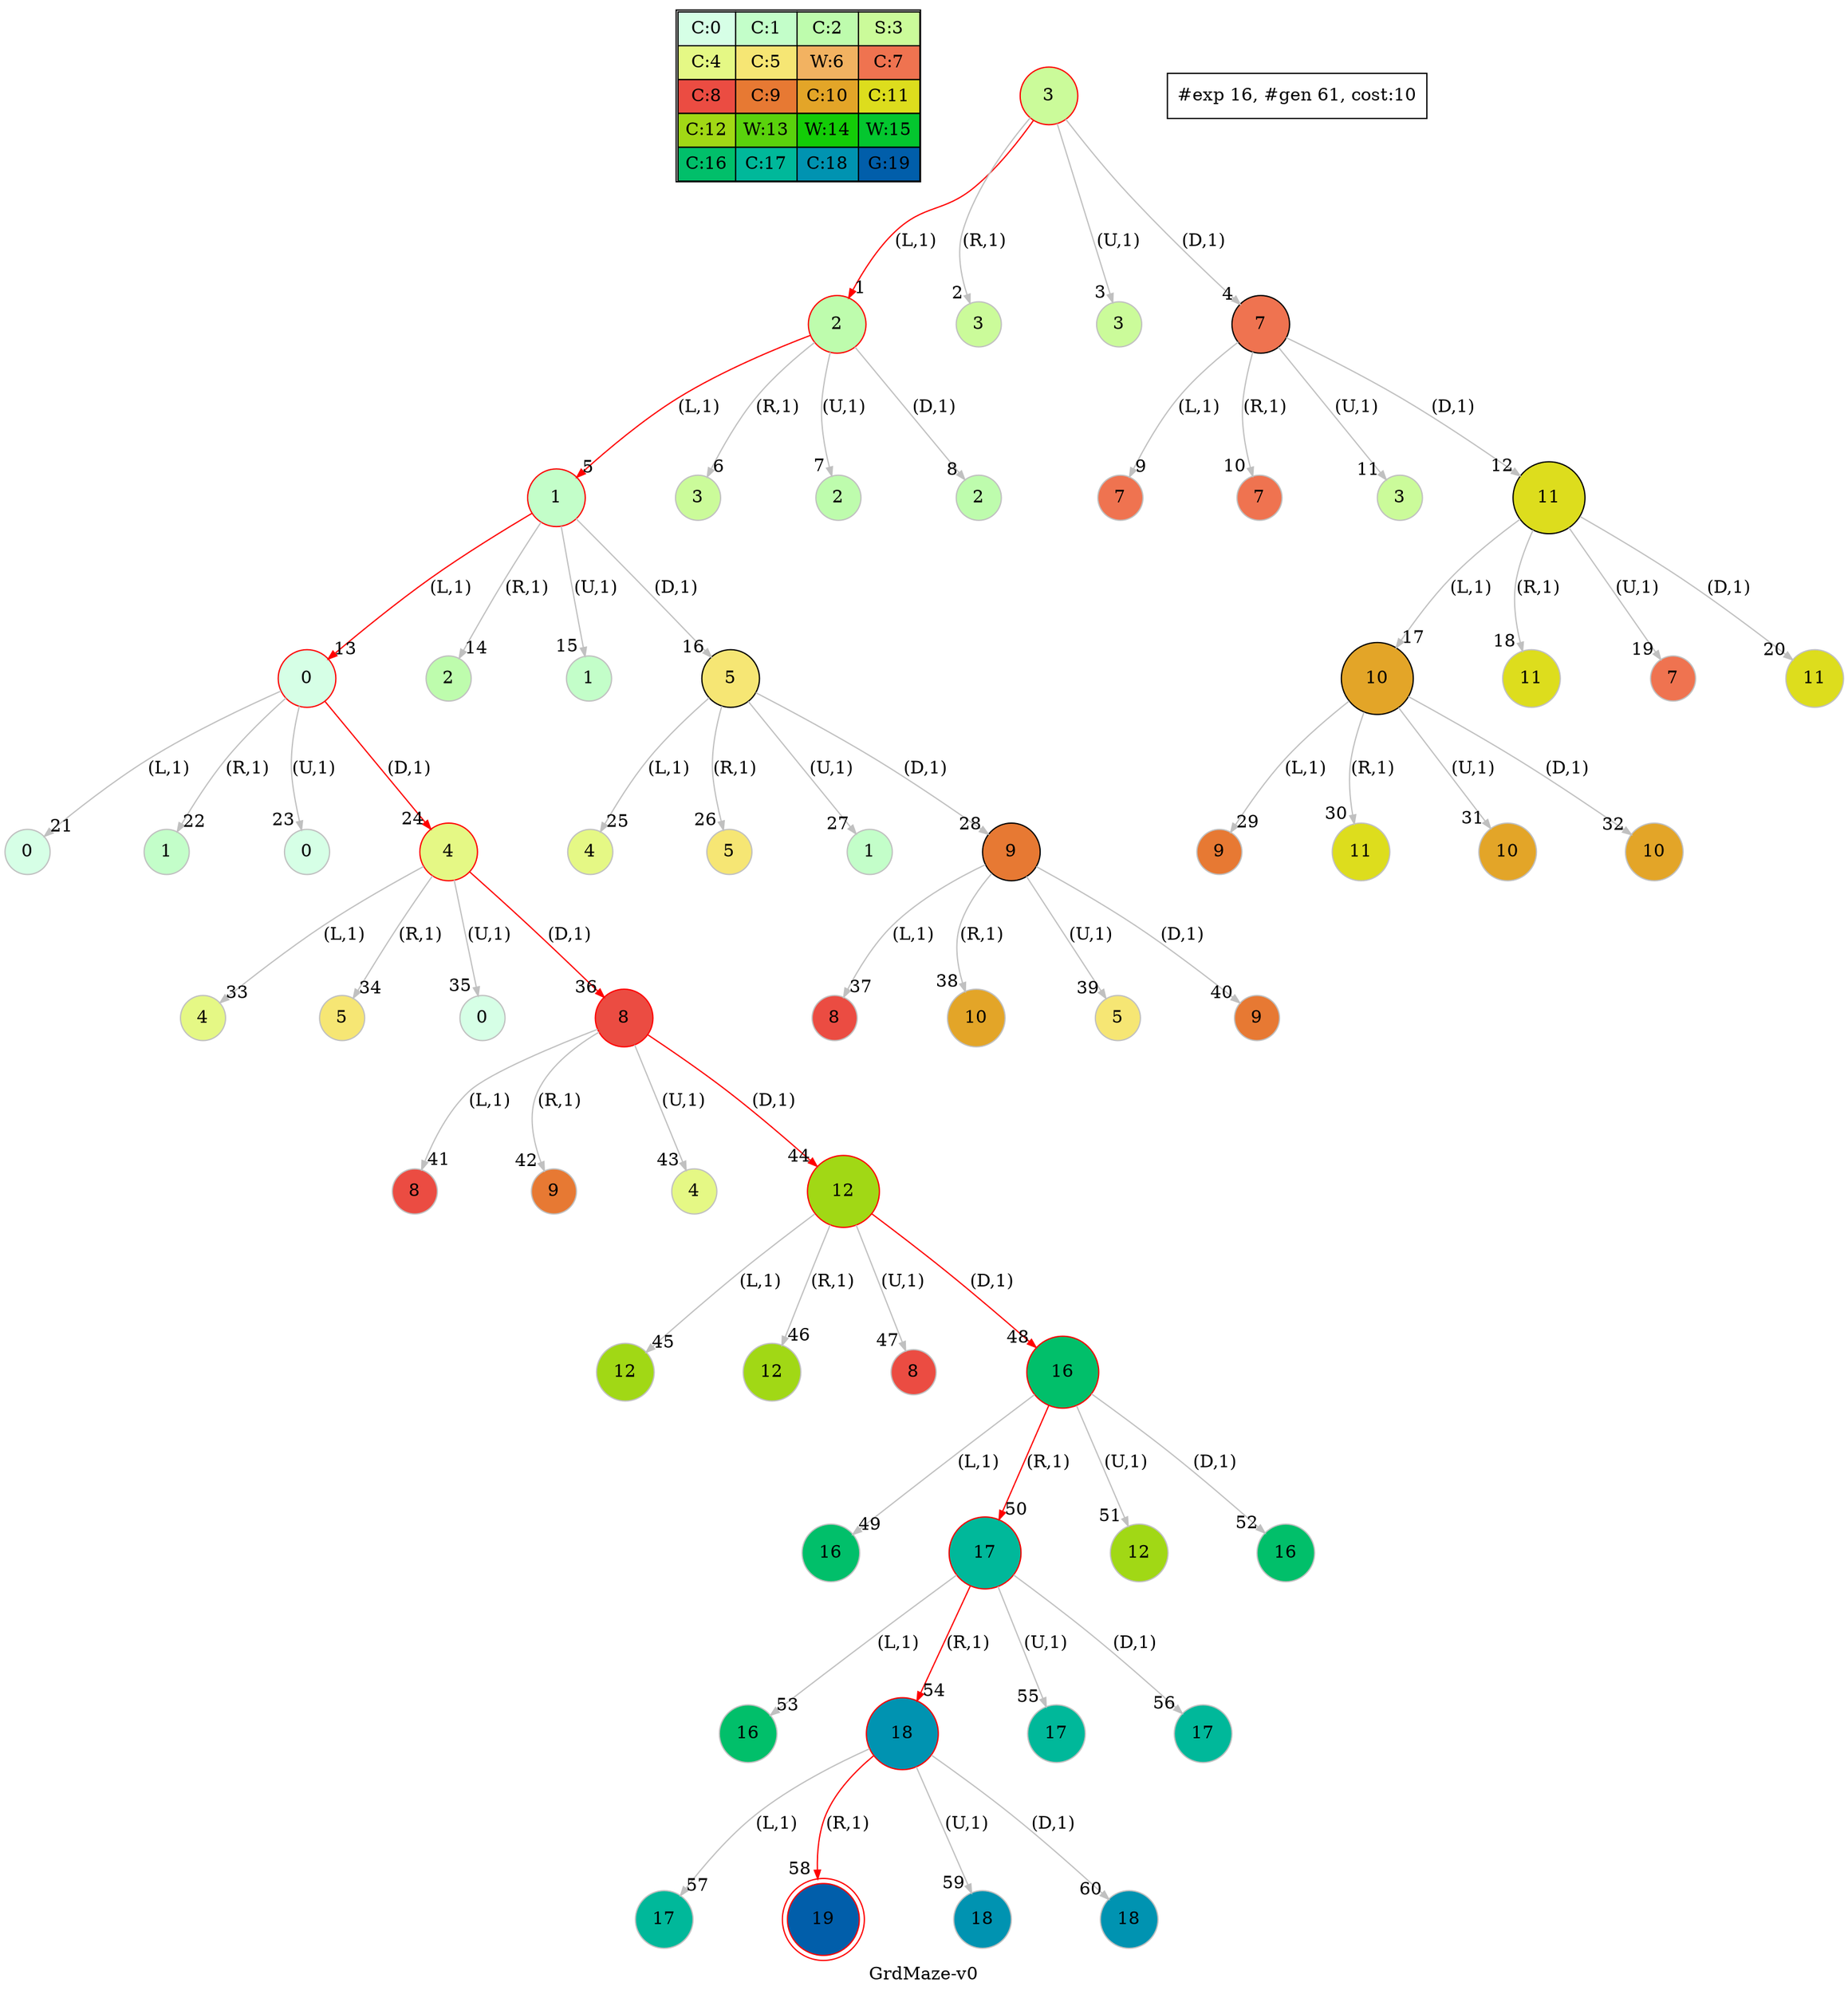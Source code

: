 digraph GrdMaze { label="GrdMaze-v0" 
subgraph MAP {label=Map;map [shape=plaintext label=<<table border="1" cellpadding="5" cellspacing="0" cellborder="1"><tr><td bgcolor="0.39803922 0.15947579 0.99679532 1.        ">C:0</td><td bgcolor="0.35098039 0.23194764 0.99315867 1.        ">C:1</td><td bgcolor="0.29607843 0.31486959 0.98720184 1.        ">C:2</td><td bgcolor="0.24901961 0.38410575 0.98063477 1.        ">S:3</td></tr><tr><td bgcolor="0.19411765 0.46220388 0.97128103 1.        ">C:4</td><td bgcolor="0.14705882 0.52643216 0.96182564 1.        ">C:5</td><td bgcolor="0.09215686 0.59770746 0.94913494 1.        ">W:6</td><td bgcolor="0.0372549  0.66454018 0.93467977 1.        ">C:7</td></tr><tr><td bgcolor="0.00980392 0.71791192 0.92090552 1.        ">C:8</td><td bgcolor="0.06470588 0.77520398 0.9032472  1.        ">C:9</td><td bgcolor="0.11176471 0.81974048 0.88677369 1.        ">C:10</td><td bgcolor="0.16666667 0.8660254  0.8660254  1.        ">C:11</td></tr><tr><td bgcolor="0.21372549 0.9005867  0.84695821 1.        ">C:12</td><td bgcolor="0.26862745 0.93467977 0.82325295 1.        ">W:13</td><td bgcolor="0.32352941 0.96182564 0.79801723 1.        ">W:14</td><td bgcolor="0.37058824 0.97940977 0.77520398 1.        ">W:15</td></tr><tr><td bgcolor="0.4254902  0.99315867 0.74725253 1.        ">C:16</td><td bgcolor="0.47254902 0.99907048 0.72218645 1.        ">C:17</td><td bgcolor="0.52745098 0.99907048 0.69169844 1.        ">C:18</td><td bgcolor="0.5745098  0.99315867 0.66454018 1.        ">G:19</td></tr></table>>]} 
 nodesep=1 ranksep=1 node [shape=circle] edge [arrowsize=0.7] 
"0_3" [label=" 3 " style=filled color=black color=red fillcolor="0.24901961 0.38410575 0.98063477 1.        " ];  "0_3.2-0" [label=2 style=filled color=grey color=red fillcolor="0.29607843 0.31486959 0.98720184 1.        " ];   "0_3" -> "0_3.2-0" [label="(L,1)" headlabel=" 1 " color=grey color=red ]; 
"0_3.3-1" [label=3 style=filled color=grey fillcolor="0.24901961 0.38410575 0.98063477 1.        " ];   "0_3" -> "0_3.3-1" [label="(R,1)" headlabel=" 2 " color=grey ]; 
"0_3.3-2" [label=3 style=filled color=grey fillcolor="0.24901961 0.38410575 0.98063477 1.        " ];   "0_3" -> "0_3.3-2" [label="(U,1)" headlabel=" 3 " color=grey ]; 
"0_3.7-3" [label=7 style=filled color=grey fillcolor="0.0372549  0.66454018 0.93467977 1.        " ];   "0_3" -> "0_3.7-3" [label="(D,1)" headlabel=" 4 " color=grey ]; 
"0_3.2-0" [label=" 2 " style=filled color=black color=red fillcolor="0.29607843 0.31486959 0.98720184 1.        " ];  "0_3.2.1-0" [label=1 style=filled color=grey color=red fillcolor="0.35098039 0.23194764 0.99315867 1.        " ];   "0_3.2-0" -> "0_3.2.1-0" [label="(L,1)" headlabel=" 5 " color=grey color=red ]; 
"0_3.2.3-1" [label=3 style=filled color=grey fillcolor="0.24901961 0.38410575 0.98063477 1.        " ];   "0_3.2-0" -> "0_3.2.3-1" [label="(R,1)" headlabel=" 6 " color=grey ]; 
"0_3.2.2-2" [label=2 style=filled color=grey fillcolor="0.29607843 0.31486959 0.98720184 1.        " ];   "0_3.2-0" -> "0_3.2.2-2" [label="(U,1)" headlabel=" 7 " color=grey ]; 
"0_3.2.2-3" [label=2 style=filled color=grey fillcolor="0.29607843 0.31486959 0.98720184 1.        " ];   "0_3.2-0" -> "0_3.2.2-3" [label="(D,1)" headlabel=" 8 " color=grey ]; 
"0_3.7-3" [label=" 7 " style=filled color=black fillcolor="0.0372549  0.66454018 0.93467977 1.        " ];  "0_3.7.7-0" [label=7 style=filled color=grey fillcolor="0.0372549  0.66454018 0.93467977 1.        " ];   "0_3.7-3" -> "0_3.7.7-0" [label="(L,1)" headlabel=" 9 " color=grey ]; 
"0_3.7.7-1" [label=7 style=filled color=grey fillcolor="0.0372549  0.66454018 0.93467977 1.        " ];   "0_3.7-3" -> "0_3.7.7-1" [label="(R,1)" headlabel=" 10 " color=grey ]; 
"0_3.7.3-2" [label=3 style=filled color=grey fillcolor="0.24901961 0.38410575 0.98063477 1.        " ];   "0_3.7-3" -> "0_3.7.3-2" [label="(U,1)" headlabel=" 11 " color=grey ]; 
"0_3.7.11-3" [label=11 style=filled color=grey fillcolor="0.16666667 0.8660254  0.8660254  1.        " ];   "0_3.7-3" -> "0_3.7.11-3" [label="(D,1)" headlabel=" 12 " color=grey ]; 
"0_3.2.1-0" [label=" 1 " style=filled color=black color=red fillcolor="0.35098039 0.23194764 0.99315867 1.        " ];  "0_3.2.1.0-0" [label=0 style=filled color=grey color=red fillcolor="0.39803922 0.15947579 0.99679532 1.        " ];   "0_3.2.1-0" -> "0_3.2.1.0-0" [label="(L,1)" headlabel=" 13 " color=grey color=red ]; 
"0_3.2.1.2-1" [label=2 style=filled color=grey fillcolor="0.29607843 0.31486959 0.98720184 1.        " ];   "0_3.2.1-0" -> "0_3.2.1.2-1" [label="(R,1)" headlabel=" 14 " color=grey ]; 
"0_3.2.1.1-2" [label=1 style=filled color=grey fillcolor="0.35098039 0.23194764 0.99315867 1.        " ];   "0_3.2.1-0" -> "0_3.2.1.1-2" [label="(U,1)" headlabel=" 15 " color=grey ]; 
"0_3.2.1.5-3" [label=5 style=filled color=grey fillcolor="0.14705882 0.52643216 0.96182564 1.        " ];   "0_3.2.1-0" -> "0_3.2.1.5-3" [label="(D,1)" headlabel=" 16 " color=grey ]; 
"0_3.7.11-3" [label=" 11 " style=filled color=black fillcolor="0.16666667 0.8660254  0.8660254  1.        " ];  "0_3.7.11.10-0" [label=10 style=filled color=grey fillcolor="0.11176471 0.81974048 0.88677369 1.        " ];   "0_3.7.11-3" -> "0_3.7.11.10-0" [label="(L,1)" headlabel=" 17 " color=grey ]; 
"0_3.7.11.11-1" [label=11 style=filled color=grey fillcolor="0.16666667 0.8660254  0.8660254  1.        " ];   "0_3.7.11-3" -> "0_3.7.11.11-1" [label="(R,1)" headlabel=" 18 " color=grey ]; 
"0_3.7.11.7-2" [label=7 style=filled color=grey fillcolor="0.0372549  0.66454018 0.93467977 1.        " ];   "0_3.7.11-3" -> "0_3.7.11.7-2" [label="(U,1)" headlabel=" 19 " color=grey ]; 
"0_3.7.11.11-3" [label=11 style=filled color=grey fillcolor="0.16666667 0.8660254  0.8660254  1.        " ];   "0_3.7.11-3" -> "0_3.7.11.11-3" [label="(D,1)" headlabel=" 20 " color=grey ]; 
"0_3.2.1.0-0" [label=" 0 " style=filled color=black color=red fillcolor="0.39803922 0.15947579 0.99679532 1.        " ];  "0_3.2.1.0.0-0" [label=0 style=filled color=grey fillcolor="0.39803922 0.15947579 0.99679532 1.        " ];   "0_3.2.1.0-0" -> "0_3.2.1.0.0-0" [label="(L,1)" headlabel=" 21 " color=grey ]; 
"0_3.2.1.0.1-1" [label=1 style=filled color=grey fillcolor="0.35098039 0.23194764 0.99315867 1.        " ];   "0_3.2.1.0-0" -> "0_3.2.1.0.1-1" [label="(R,1)" headlabel=" 22 " color=grey ]; 
"0_3.2.1.0.0-2" [label=0 style=filled color=grey fillcolor="0.39803922 0.15947579 0.99679532 1.        " ];   "0_3.2.1.0-0" -> "0_3.2.1.0.0-2" [label="(U,1)" headlabel=" 23 " color=grey ]; 
"0_3.2.1.0.4-3" [label=4 style=filled color=grey color=red fillcolor="0.19411765 0.46220388 0.97128103 1.        " ];   "0_3.2.1.0-0" -> "0_3.2.1.0.4-3" [label="(D,1)" headlabel=" 24 " color=grey color=red ]; 
"0_3.2.1.5-3" [label=" 5 " style=filled color=black fillcolor="0.14705882 0.52643216 0.96182564 1.        " ];  "0_3.2.1.5.4-0" [label=4 style=filled color=grey fillcolor="0.19411765 0.46220388 0.97128103 1.        " ];   "0_3.2.1.5-3" -> "0_3.2.1.5.4-0" [label="(L,1)" headlabel=" 25 " color=grey ]; 
"0_3.2.1.5.5-1" [label=5 style=filled color=grey fillcolor="0.14705882 0.52643216 0.96182564 1.        " ];   "0_3.2.1.5-3" -> "0_3.2.1.5.5-1" [label="(R,1)" headlabel=" 26 " color=grey ]; 
"0_3.2.1.5.1-2" [label=1 style=filled color=grey fillcolor="0.35098039 0.23194764 0.99315867 1.        " ];   "0_3.2.1.5-3" -> "0_3.2.1.5.1-2" [label="(U,1)" headlabel=" 27 " color=grey ]; 
"0_3.2.1.5.9-3" [label=9 style=filled color=grey fillcolor="0.06470588 0.77520398 0.9032472  1.        " ];   "0_3.2.1.5-3" -> "0_3.2.1.5.9-3" [label="(D,1)" headlabel=" 28 " color=grey ]; 
"0_3.7.11.10-0" [label=" 10 " style=filled color=black fillcolor="0.11176471 0.81974048 0.88677369 1.        " ];  "0_3.7.11.10.9-0" [label=9 style=filled color=grey fillcolor="0.06470588 0.77520398 0.9032472  1.        " ];   "0_3.7.11.10-0" -> "0_3.7.11.10.9-0" [label="(L,1)" headlabel=" 29 " color=grey ]; 
"0_3.7.11.10.11-1" [label=11 style=filled color=grey fillcolor="0.16666667 0.8660254  0.8660254  1.        " ];   "0_3.7.11.10-0" -> "0_3.7.11.10.11-1" [label="(R,1)" headlabel=" 30 " color=grey ]; 
"0_3.7.11.10.10-2" [label=10 style=filled color=grey fillcolor="0.11176471 0.81974048 0.88677369 1.        " ];   "0_3.7.11.10-0" -> "0_3.7.11.10.10-2" [label="(U,1)" headlabel=" 31 " color=grey ]; 
"0_3.7.11.10.10-3" [label=10 style=filled color=grey fillcolor="0.11176471 0.81974048 0.88677369 1.        " ];   "0_3.7.11.10-0" -> "0_3.7.11.10.10-3" [label="(D,1)" headlabel=" 32 " color=grey ]; 
"0_3.2.1.0.4-3" [label=" 4 " style=filled color=black color=red fillcolor="0.19411765 0.46220388 0.97128103 1.        " ];  "0_3.2.1.0.4.4-0" [label=4 style=filled color=grey fillcolor="0.19411765 0.46220388 0.97128103 1.        " ];   "0_3.2.1.0.4-3" -> "0_3.2.1.0.4.4-0" [label="(L,1)" headlabel=" 33 " color=grey ]; 
"0_3.2.1.0.4.5-1" [label=5 style=filled color=grey fillcolor="0.14705882 0.52643216 0.96182564 1.        " ];   "0_3.2.1.0.4-3" -> "0_3.2.1.0.4.5-1" [label="(R,1)" headlabel=" 34 " color=grey ]; 
"0_3.2.1.0.4.0-2" [label=0 style=filled color=grey fillcolor="0.39803922 0.15947579 0.99679532 1.        " ];   "0_3.2.1.0.4-3" -> "0_3.2.1.0.4.0-2" [label="(U,1)" headlabel=" 35 " color=grey ]; 
"0_3.2.1.0.4.8-3" [label=8 style=filled color=grey color=red fillcolor="0.00980392 0.71791192 0.92090552 1.        " ];   "0_3.2.1.0.4-3" -> "0_3.2.1.0.4.8-3" [label="(D,1)" headlabel=" 36 " color=grey color=red ]; 
"0_3.2.1.5.9-3" [label=" 9 " style=filled color=black fillcolor="0.06470588 0.77520398 0.9032472  1.        " ];  "0_3.2.1.5.9.8-0" [label=8 style=filled color=grey fillcolor="0.00980392 0.71791192 0.92090552 1.        " ];   "0_3.2.1.5.9-3" -> "0_3.2.1.5.9.8-0" [label="(L,1)" headlabel=" 37 " color=grey ]; 
"0_3.2.1.5.9.10-1" [label=10 style=filled color=grey fillcolor="0.11176471 0.81974048 0.88677369 1.        " ];   "0_3.2.1.5.9-3" -> "0_3.2.1.5.9.10-1" [label="(R,1)" headlabel=" 38 " color=grey ]; 
"0_3.2.1.5.9.5-2" [label=5 style=filled color=grey fillcolor="0.14705882 0.52643216 0.96182564 1.        " ];   "0_3.2.1.5.9-3" -> "0_3.2.1.5.9.5-2" [label="(U,1)" headlabel=" 39 " color=grey ]; 
"0_3.2.1.5.9.9-3" [label=9 style=filled color=grey fillcolor="0.06470588 0.77520398 0.9032472  1.        " ];   "0_3.2.1.5.9-3" -> "0_3.2.1.5.9.9-3" [label="(D,1)" headlabel=" 40 " color=grey ]; 
"0_3.2.1.0.4.8-3" [label=" 8 " style=filled color=black color=red fillcolor="0.00980392 0.71791192 0.92090552 1.        " ];  "0_3.2.1.0.4.8.8-0" [label=8 style=filled color=grey fillcolor="0.00980392 0.71791192 0.92090552 1.        " ];   "0_3.2.1.0.4.8-3" -> "0_3.2.1.0.4.8.8-0" [label="(L,1)" headlabel=" 41 " color=grey ]; 
"0_3.2.1.0.4.8.9-1" [label=9 style=filled color=grey fillcolor="0.06470588 0.77520398 0.9032472  1.        " ];   "0_3.2.1.0.4.8-3" -> "0_3.2.1.0.4.8.9-1" [label="(R,1)" headlabel=" 42 " color=grey ]; 
"0_3.2.1.0.4.8.4-2" [label=4 style=filled color=grey fillcolor="0.19411765 0.46220388 0.97128103 1.        " ];   "0_3.2.1.0.4.8-3" -> "0_3.2.1.0.4.8.4-2" [label="(U,1)" headlabel=" 43 " color=grey ]; 
"0_3.2.1.0.4.8.12-3" [label=12 style=filled color=grey color=red fillcolor="0.21372549 0.9005867  0.84695821 1.        " ];   "0_3.2.1.0.4.8-3" -> "0_3.2.1.0.4.8.12-3" [label="(D,1)" headlabel=" 44 " color=grey color=red ]; 
"0_3.2.1.0.4.8.12-3" [label=" 12 " style=filled color=black color=red fillcolor="0.21372549 0.9005867  0.84695821 1.        " ];  "0_3.2.1.0.4.8.12.12-0" [label=12 style=filled color=grey fillcolor="0.21372549 0.9005867  0.84695821 1.        " ];   "0_3.2.1.0.4.8.12-3" -> "0_3.2.1.0.4.8.12.12-0" [label="(L,1)" headlabel=" 45 " color=grey ]; 
"0_3.2.1.0.4.8.12.12-1" [label=12 style=filled color=grey fillcolor="0.21372549 0.9005867  0.84695821 1.        " ];   "0_3.2.1.0.4.8.12-3" -> "0_3.2.1.0.4.8.12.12-1" [label="(R,1)" headlabel=" 46 " color=grey ]; 
"0_3.2.1.0.4.8.12.8-2" [label=8 style=filled color=grey fillcolor="0.00980392 0.71791192 0.92090552 1.        " ];   "0_3.2.1.0.4.8.12-3" -> "0_3.2.1.0.4.8.12.8-2" [label="(U,1)" headlabel=" 47 " color=grey ]; 
"0_3.2.1.0.4.8.12.16-3" [label=16 style=filled color=grey color=red fillcolor="0.4254902  0.99315867 0.74725253 1.        " ];   "0_3.2.1.0.4.8.12-3" -> "0_3.2.1.0.4.8.12.16-3" [label="(D,1)" headlabel=" 48 " color=grey color=red ]; 
"0_3.2.1.0.4.8.12.16-3" [label=" 16 " style=filled color=black color=red fillcolor="0.4254902  0.99315867 0.74725253 1.        " ];  "0_3.2.1.0.4.8.12.16.16-0" [label=16 style=filled color=grey fillcolor="0.4254902  0.99315867 0.74725253 1.        " ];   "0_3.2.1.0.4.8.12.16-3" -> "0_3.2.1.0.4.8.12.16.16-0" [label="(L,1)" headlabel=" 49 " color=grey ]; 
"0_3.2.1.0.4.8.12.16.17-1" [label=17 style=filled color=grey color=red fillcolor="0.47254902 0.99907048 0.72218645 1.        " ];   "0_3.2.1.0.4.8.12.16-3" -> "0_3.2.1.0.4.8.12.16.17-1" [label="(R,1)" headlabel=" 50 " color=grey color=red ]; 
"0_3.2.1.0.4.8.12.16.12-2" [label=12 style=filled color=grey fillcolor="0.21372549 0.9005867  0.84695821 1.        " ];   "0_3.2.1.0.4.8.12.16-3" -> "0_3.2.1.0.4.8.12.16.12-2" [label="(U,1)" headlabel=" 51 " color=grey ]; 
"0_3.2.1.0.4.8.12.16.16-3" [label=16 style=filled color=grey fillcolor="0.4254902  0.99315867 0.74725253 1.        " ];   "0_3.2.1.0.4.8.12.16-3" -> "0_3.2.1.0.4.8.12.16.16-3" [label="(D,1)" headlabel=" 52 " color=grey ]; 
"0_3.2.1.0.4.8.12.16.17-1" [label=" 17 " style=filled color=black color=red fillcolor="0.47254902 0.99907048 0.72218645 1.        " ];  "0_3.2.1.0.4.8.12.16.17.16-0" [label=16 style=filled color=grey fillcolor="0.4254902  0.99315867 0.74725253 1.        " ];   "0_3.2.1.0.4.8.12.16.17-1" -> "0_3.2.1.0.4.8.12.16.17.16-0" [label="(L,1)" headlabel=" 53 " color=grey ]; 
"0_3.2.1.0.4.8.12.16.17.18-1" [label=18 style=filled color=grey color=red fillcolor="0.52745098 0.99907048 0.69169844 1.        " ];   "0_3.2.1.0.4.8.12.16.17-1" -> "0_3.2.1.0.4.8.12.16.17.18-1" [label="(R,1)" headlabel=" 54 " color=grey color=red ]; 
"0_3.2.1.0.4.8.12.16.17.17-2" [label=17 style=filled color=grey fillcolor="0.47254902 0.99907048 0.72218645 1.        " ];   "0_3.2.1.0.4.8.12.16.17-1" -> "0_3.2.1.0.4.8.12.16.17.17-2" [label="(U,1)" headlabel=" 55 " color=grey ]; 
"0_3.2.1.0.4.8.12.16.17.17-3" [label=17 style=filled color=grey fillcolor="0.47254902 0.99907048 0.72218645 1.        " ];   "0_3.2.1.0.4.8.12.16.17-1" -> "0_3.2.1.0.4.8.12.16.17.17-3" [label="(D,1)" headlabel=" 56 " color=grey ]; 
"0_3.2.1.0.4.8.12.16.17.18-1" [label=" 18 " style=filled color=black color=red fillcolor="0.52745098 0.99907048 0.69169844 1.        " ];  "0_3.2.1.0.4.8.12.16.17.18.17-0" [label=17 style=filled color=grey fillcolor="0.47254902 0.99907048 0.72218645 1.        " ];   "0_3.2.1.0.4.8.12.16.17.18-1" -> "0_3.2.1.0.4.8.12.16.17.18.17-0" [label="(L,1)" headlabel=" 57 " color=grey ]; 
"0_3.2.1.0.4.8.12.16.17.18.19-1" [label=" 19 " style=filled color=black color=red fillcolor="0.5745098  0.99315867 0.66454018 1.        " peripheries="2"]; /*GOALSTATE*/  "0_3.2.1.0.4.8.12.16.17.18-1" -> "0_3.2.1.0.4.8.12.16.17.18.19-1" [label="(R,1)" headlabel=" 58 " color=grey color=red ]; 
"0_3.2.1.0.4.8.12.16.17.18.18-2" [label=18 style=filled color=grey fillcolor="0.52745098 0.99907048 0.69169844 1.        " ];   "0_3.2.1.0.4.8.12.16.17.18-1" -> "0_3.2.1.0.4.8.12.16.17.18.18-2" [label="(U,1)" headlabel=" 59 " color=grey ]; 
"0_3.2.1.0.4.8.12.16.17.18.18-3" [label=18 style=filled color=grey fillcolor="0.52745098 0.99907048 0.69169844 1.        " ];   "0_3.2.1.0.4.8.12.16.17.18-1" -> "0_3.2.1.0.4.8.12.16.17.18.18-3" [label="(D,1)" headlabel=" 60 " color=grey ];
"#exp 16, #gen 61, cost:10" [ shape=box ]; }
